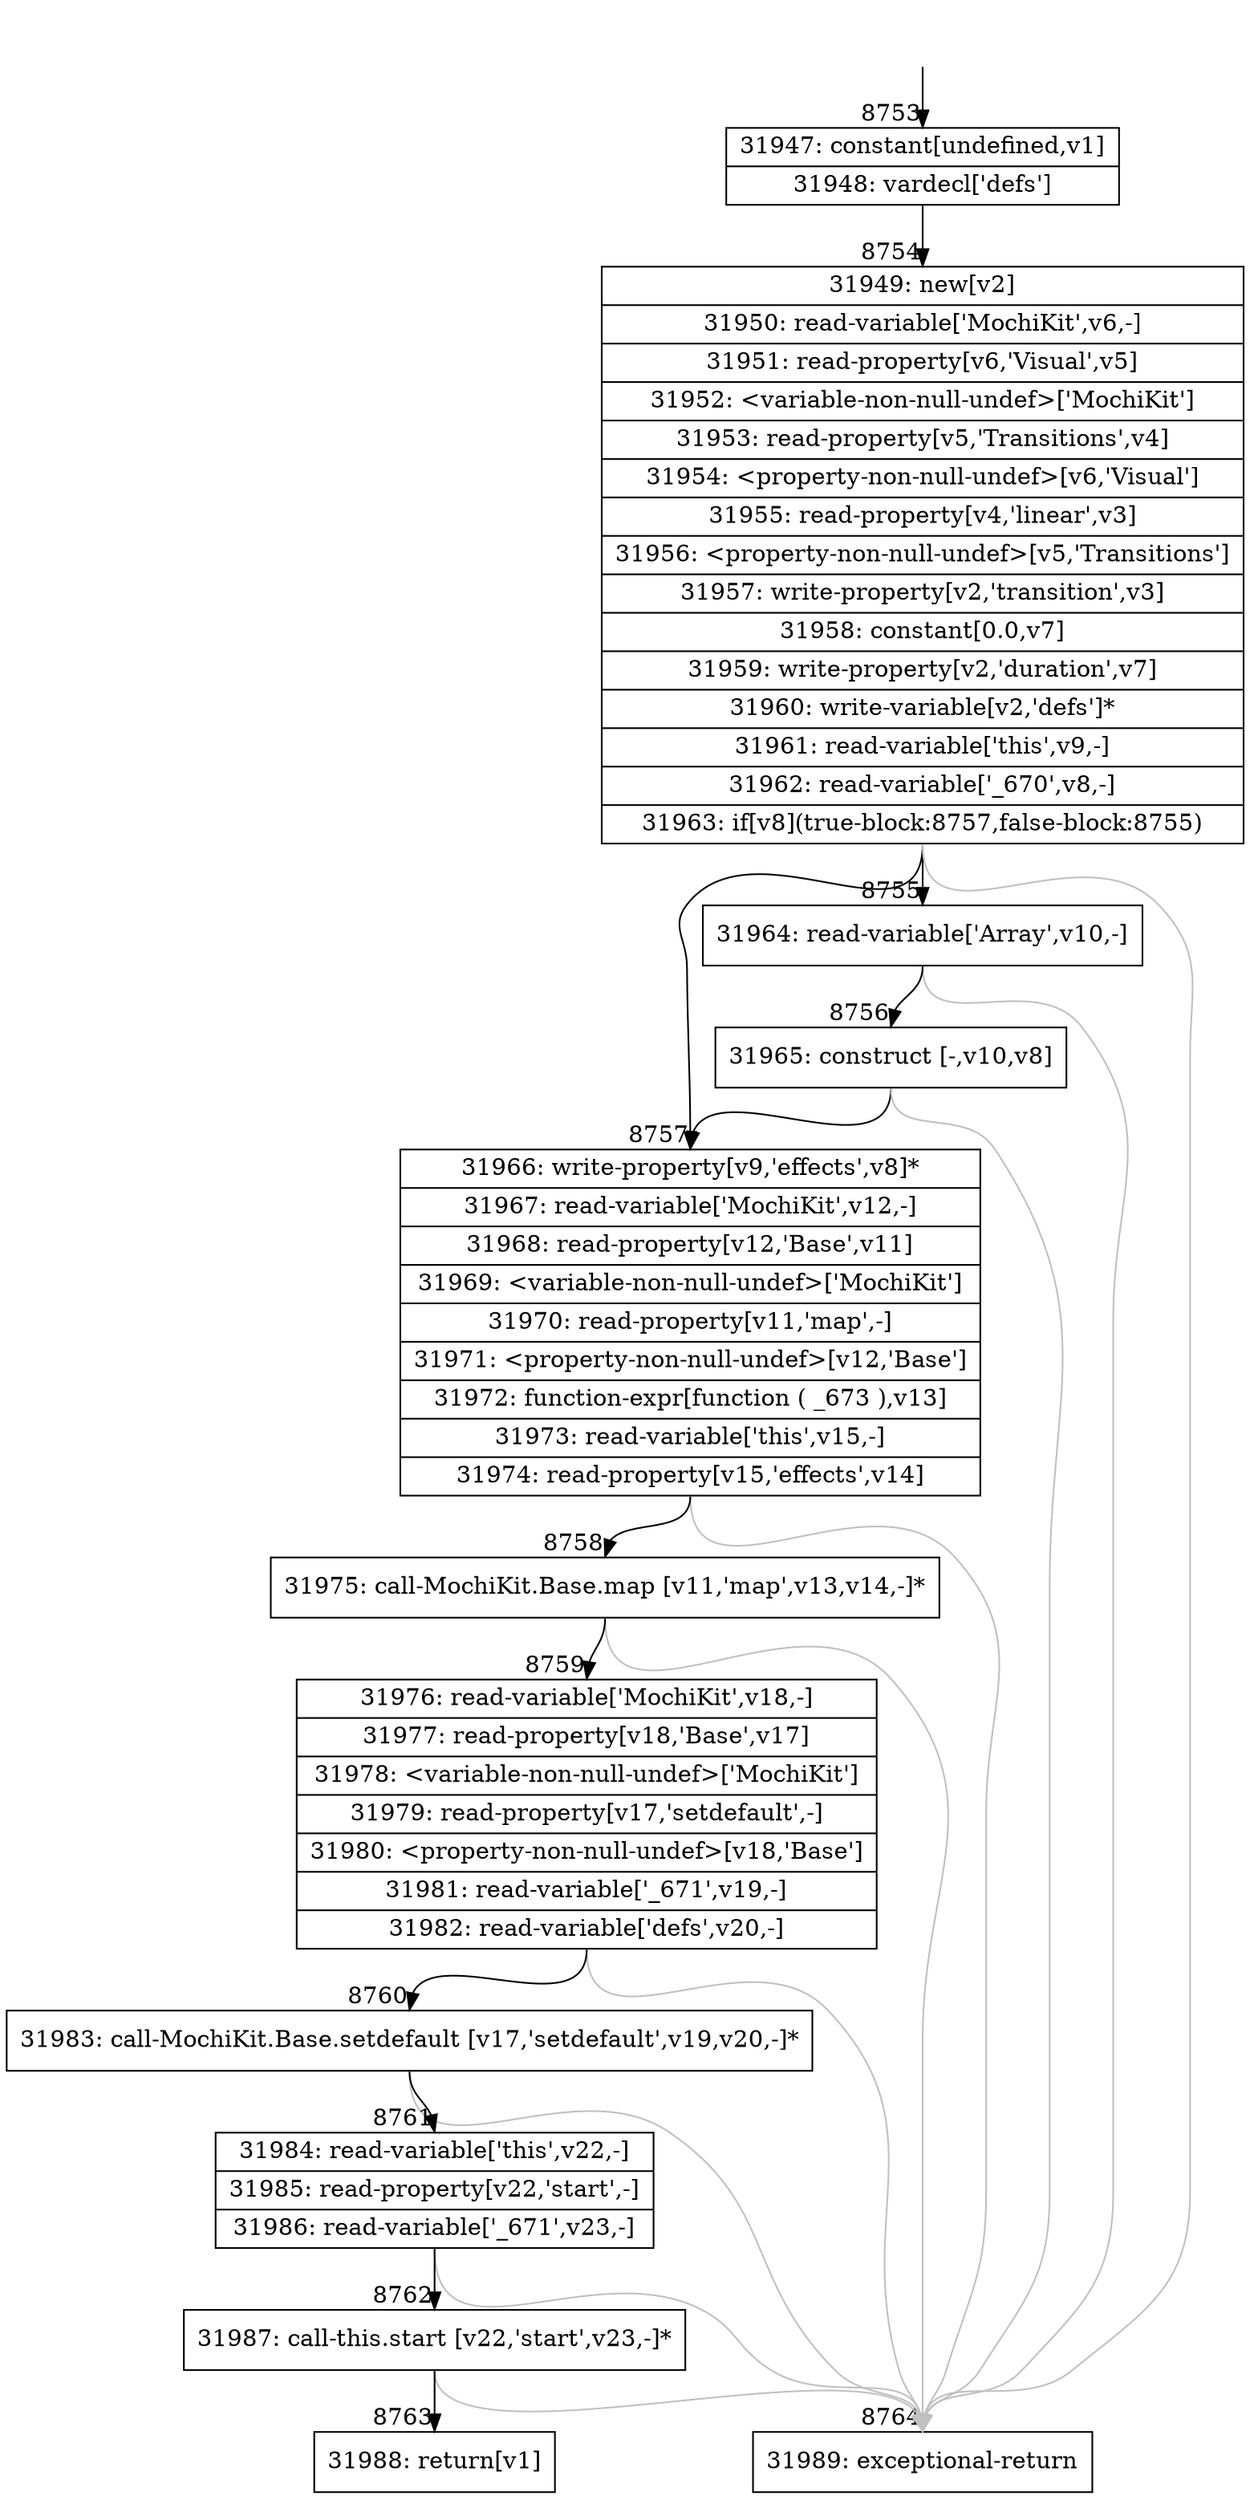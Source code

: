 digraph {
rankdir="TD"
BB_entry599[shape=none,label=""];
BB_entry599 -> BB8753 [tailport=s, headport=n, headlabel="    8753"]
BB8753 [shape=record label="{31947: constant[undefined,v1]|31948: vardecl['defs']}" ] 
BB8753 -> BB8754 [tailport=s, headport=n, headlabel="      8754"]
BB8754 [shape=record label="{31949: new[v2]|31950: read-variable['MochiKit',v6,-]|31951: read-property[v6,'Visual',v5]|31952: \<variable-non-null-undef\>['MochiKit']|31953: read-property[v5,'Transitions',v4]|31954: \<property-non-null-undef\>[v6,'Visual']|31955: read-property[v4,'linear',v3]|31956: \<property-non-null-undef\>[v5,'Transitions']|31957: write-property[v2,'transition',v3]|31958: constant[0.0,v7]|31959: write-property[v2,'duration',v7]|31960: write-variable[v2,'defs']*|31961: read-variable['this',v9,-]|31962: read-variable['_670',v8,-]|31963: if[v8](true-block:8757,false-block:8755)}" ] 
BB8754 -> BB8757 [tailport=s, headport=n, headlabel="      8757"]
BB8754 -> BB8755 [tailport=s, headport=n, headlabel="      8755"]
BB8754 -> BB8764 [tailport=s, headport=n, color=gray, headlabel="      8764"]
BB8755 [shape=record label="{31964: read-variable['Array',v10,-]}" ] 
BB8755 -> BB8756 [tailport=s, headport=n, headlabel="      8756"]
BB8755 -> BB8764 [tailport=s, headport=n, color=gray]
BB8756 [shape=record label="{31965: construct [-,v10,v8]}" ] 
BB8756 -> BB8757 [tailport=s, headport=n]
BB8756 -> BB8764 [tailport=s, headport=n, color=gray]
BB8757 [shape=record label="{31966: write-property[v9,'effects',v8]*|31967: read-variable['MochiKit',v12,-]|31968: read-property[v12,'Base',v11]|31969: \<variable-non-null-undef\>['MochiKit']|31970: read-property[v11,'map',-]|31971: \<property-non-null-undef\>[v12,'Base']|31972: function-expr[function ( _673 ),v13]|31973: read-variable['this',v15,-]|31974: read-property[v15,'effects',v14]}" ] 
BB8757 -> BB8758 [tailport=s, headport=n, headlabel="      8758"]
BB8757 -> BB8764 [tailport=s, headport=n, color=gray]
BB8758 [shape=record label="{31975: call-MochiKit.Base.map [v11,'map',v13,v14,-]*}" ] 
BB8758 -> BB8759 [tailport=s, headport=n, headlabel="      8759"]
BB8758 -> BB8764 [tailport=s, headport=n, color=gray]
BB8759 [shape=record label="{31976: read-variable['MochiKit',v18,-]|31977: read-property[v18,'Base',v17]|31978: \<variable-non-null-undef\>['MochiKit']|31979: read-property[v17,'setdefault',-]|31980: \<property-non-null-undef\>[v18,'Base']|31981: read-variable['_671',v19,-]|31982: read-variable['defs',v20,-]}" ] 
BB8759 -> BB8760 [tailport=s, headport=n, headlabel="      8760"]
BB8759 -> BB8764 [tailport=s, headport=n, color=gray]
BB8760 [shape=record label="{31983: call-MochiKit.Base.setdefault [v17,'setdefault',v19,v20,-]*}" ] 
BB8760 -> BB8761 [tailport=s, headport=n, headlabel="      8761"]
BB8760 -> BB8764 [tailport=s, headport=n, color=gray]
BB8761 [shape=record label="{31984: read-variable['this',v22,-]|31985: read-property[v22,'start',-]|31986: read-variable['_671',v23,-]}" ] 
BB8761 -> BB8762 [tailport=s, headport=n, headlabel="      8762"]
BB8761 -> BB8764 [tailport=s, headport=n, color=gray]
BB8762 [shape=record label="{31987: call-this.start [v22,'start',v23,-]*}" ] 
BB8762 -> BB8763 [tailport=s, headport=n, headlabel="      8763"]
BB8762 -> BB8764 [tailport=s, headport=n, color=gray]
BB8763 [shape=record label="{31988: return[v1]}" ] 
BB8764 [shape=record label="{31989: exceptional-return}" ] 
//#$~ 6273
}
